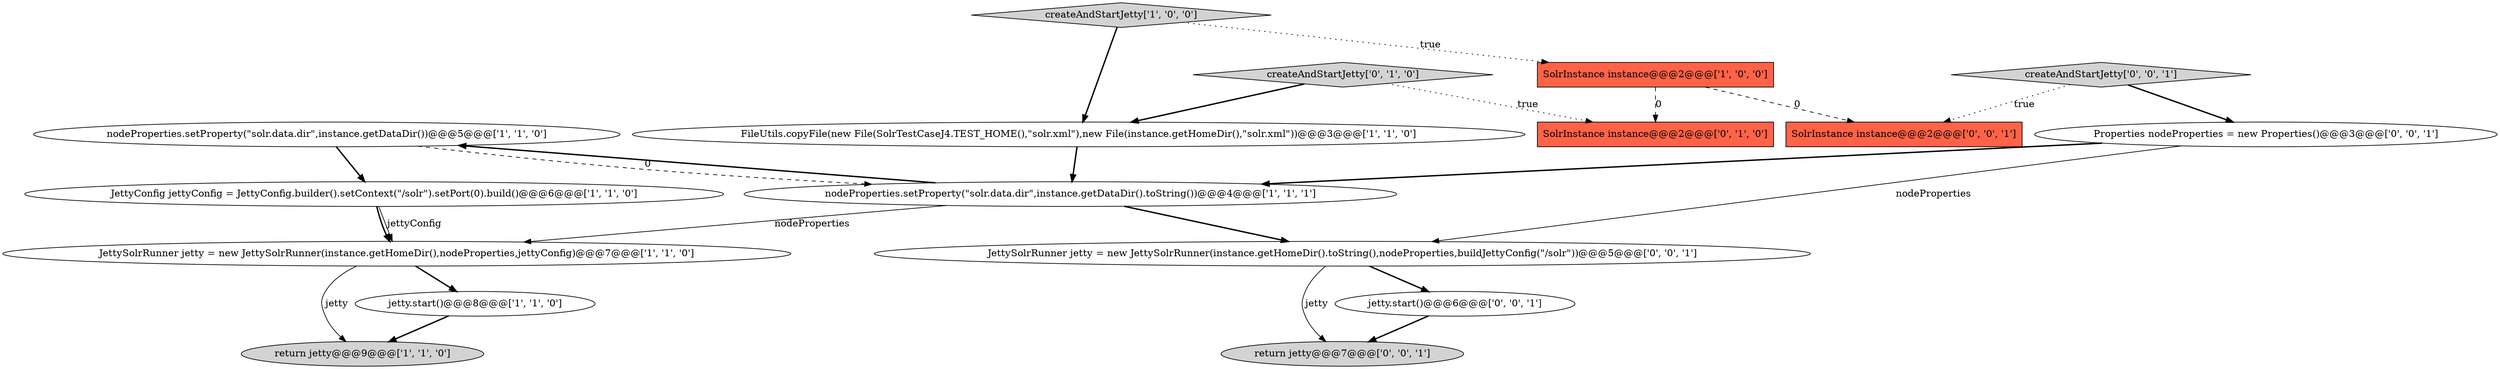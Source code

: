 digraph {
5 [style = filled, label = "nodeProperties.setProperty(\"solr.data.dir\",instance.getDataDir())@@@5@@@['1', '1', '0']", fillcolor = white, shape = ellipse image = "AAA0AAABBB1BBB"];
9 [style = filled, label = "createAndStartJetty['0', '1', '0']", fillcolor = lightgray, shape = diamond image = "AAA0AAABBB2BBB"];
16 [style = filled, label = "JettySolrRunner jetty = new JettySolrRunner(instance.getHomeDir().toString(),nodeProperties,buildJettyConfig(\"/solr\"))@@@5@@@['0', '0', '1']", fillcolor = white, shape = ellipse image = "AAA0AAABBB3BBB"];
8 [style = filled, label = "FileUtils.copyFile(new File(SolrTestCaseJ4.TEST_HOME(),\"solr.xml\"),new File(instance.getHomeDir(),\"solr.xml\"))@@@3@@@['1', '1', '0']", fillcolor = white, shape = ellipse image = "AAA0AAABBB1BBB"];
4 [style = filled, label = "createAndStartJetty['1', '0', '0']", fillcolor = lightgray, shape = diamond image = "AAA0AAABBB1BBB"];
14 [style = filled, label = "return jetty@@@7@@@['0', '0', '1']", fillcolor = lightgray, shape = ellipse image = "AAA0AAABBB3BBB"];
2 [style = filled, label = "return jetty@@@9@@@['1', '1', '0']", fillcolor = lightgray, shape = ellipse image = "AAA0AAABBB1BBB"];
7 [style = filled, label = "SolrInstance instance@@@2@@@['1', '0', '0']", fillcolor = tomato, shape = box image = "AAA1AAABBB1BBB"];
12 [style = filled, label = "createAndStartJetty['0', '0', '1']", fillcolor = lightgray, shape = diamond image = "AAA0AAABBB3BBB"];
6 [style = filled, label = "JettySolrRunner jetty = new JettySolrRunner(instance.getHomeDir(),nodeProperties,jettyConfig)@@@7@@@['1', '1', '0']", fillcolor = white, shape = ellipse image = "AAA0AAABBB1BBB"];
11 [style = filled, label = "jetty.start()@@@6@@@['0', '0', '1']", fillcolor = white, shape = ellipse image = "AAA0AAABBB3BBB"];
15 [style = filled, label = "Properties nodeProperties = new Properties()@@@3@@@['0', '0', '1']", fillcolor = white, shape = ellipse image = "AAA0AAABBB3BBB"];
1 [style = filled, label = "nodeProperties.setProperty(\"solr.data.dir\",instance.getDataDir().toString())@@@4@@@['1', '1', '1']", fillcolor = white, shape = ellipse image = "AAA0AAABBB1BBB"];
0 [style = filled, label = "JettyConfig jettyConfig = JettyConfig.builder().setContext(\"/solr\").setPort(0).build()@@@6@@@['1', '1', '0']", fillcolor = white, shape = ellipse image = "AAA0AAABBB1BBB"];
10 [style = filled, label = "SolrInstance instance@@@2@@@['0', '1', '0']", fillcolor = tomato, shape = box image = "AAA1AAABBB2BBB"];
13 [style = filled, label = "SolrInstance instance@@@2@@@['0', '0', '1']", fillcolor = tomato, shape = box image = "AAA0AAABBB3BBB"];
3 [style = filled, label = "jetty.start()@@@8@@@['1', '1', '0']", fillcolor = white, shape = ellipse image = "AAA0AAABBB1BBB"];
1->5 [style = bold, label=""];
5->1 [style = dashed, label="0"];
6->3 [style = bold, label=""];
1->6 [style = solid, label="nodeProperties"];
16->11 [style = bold, label=""];
11->14 [style = bold, label=""];
0->6 [style = bold, label=""];
12->15 [style = bold, label=""];
4->7 [style = dotted, label="true"];
16->14 [style = solid, label="jetty"];
9->8 [style = bold, label=""];
15->16 [style = solid, label="nodeProperties"];
8->1 [style = bold, label=""];
12->13 [style = dotted, label="true"];
3->2 [style = bold, label=""];
5->0 [style = bold, label=""];
1->16 [style = bold, label=""];
7->13 [style = dashed, label="0"];
4->8 [style = bold, label=""];
7->10 [style = dashed, label="0"];
6->2 [style = solid, label="jetty"];
9->10 [style = dotted, label="true"];
0->6 [style = solid, label="jettyConfig"];
15->1 [style = bold, label=""];
}
